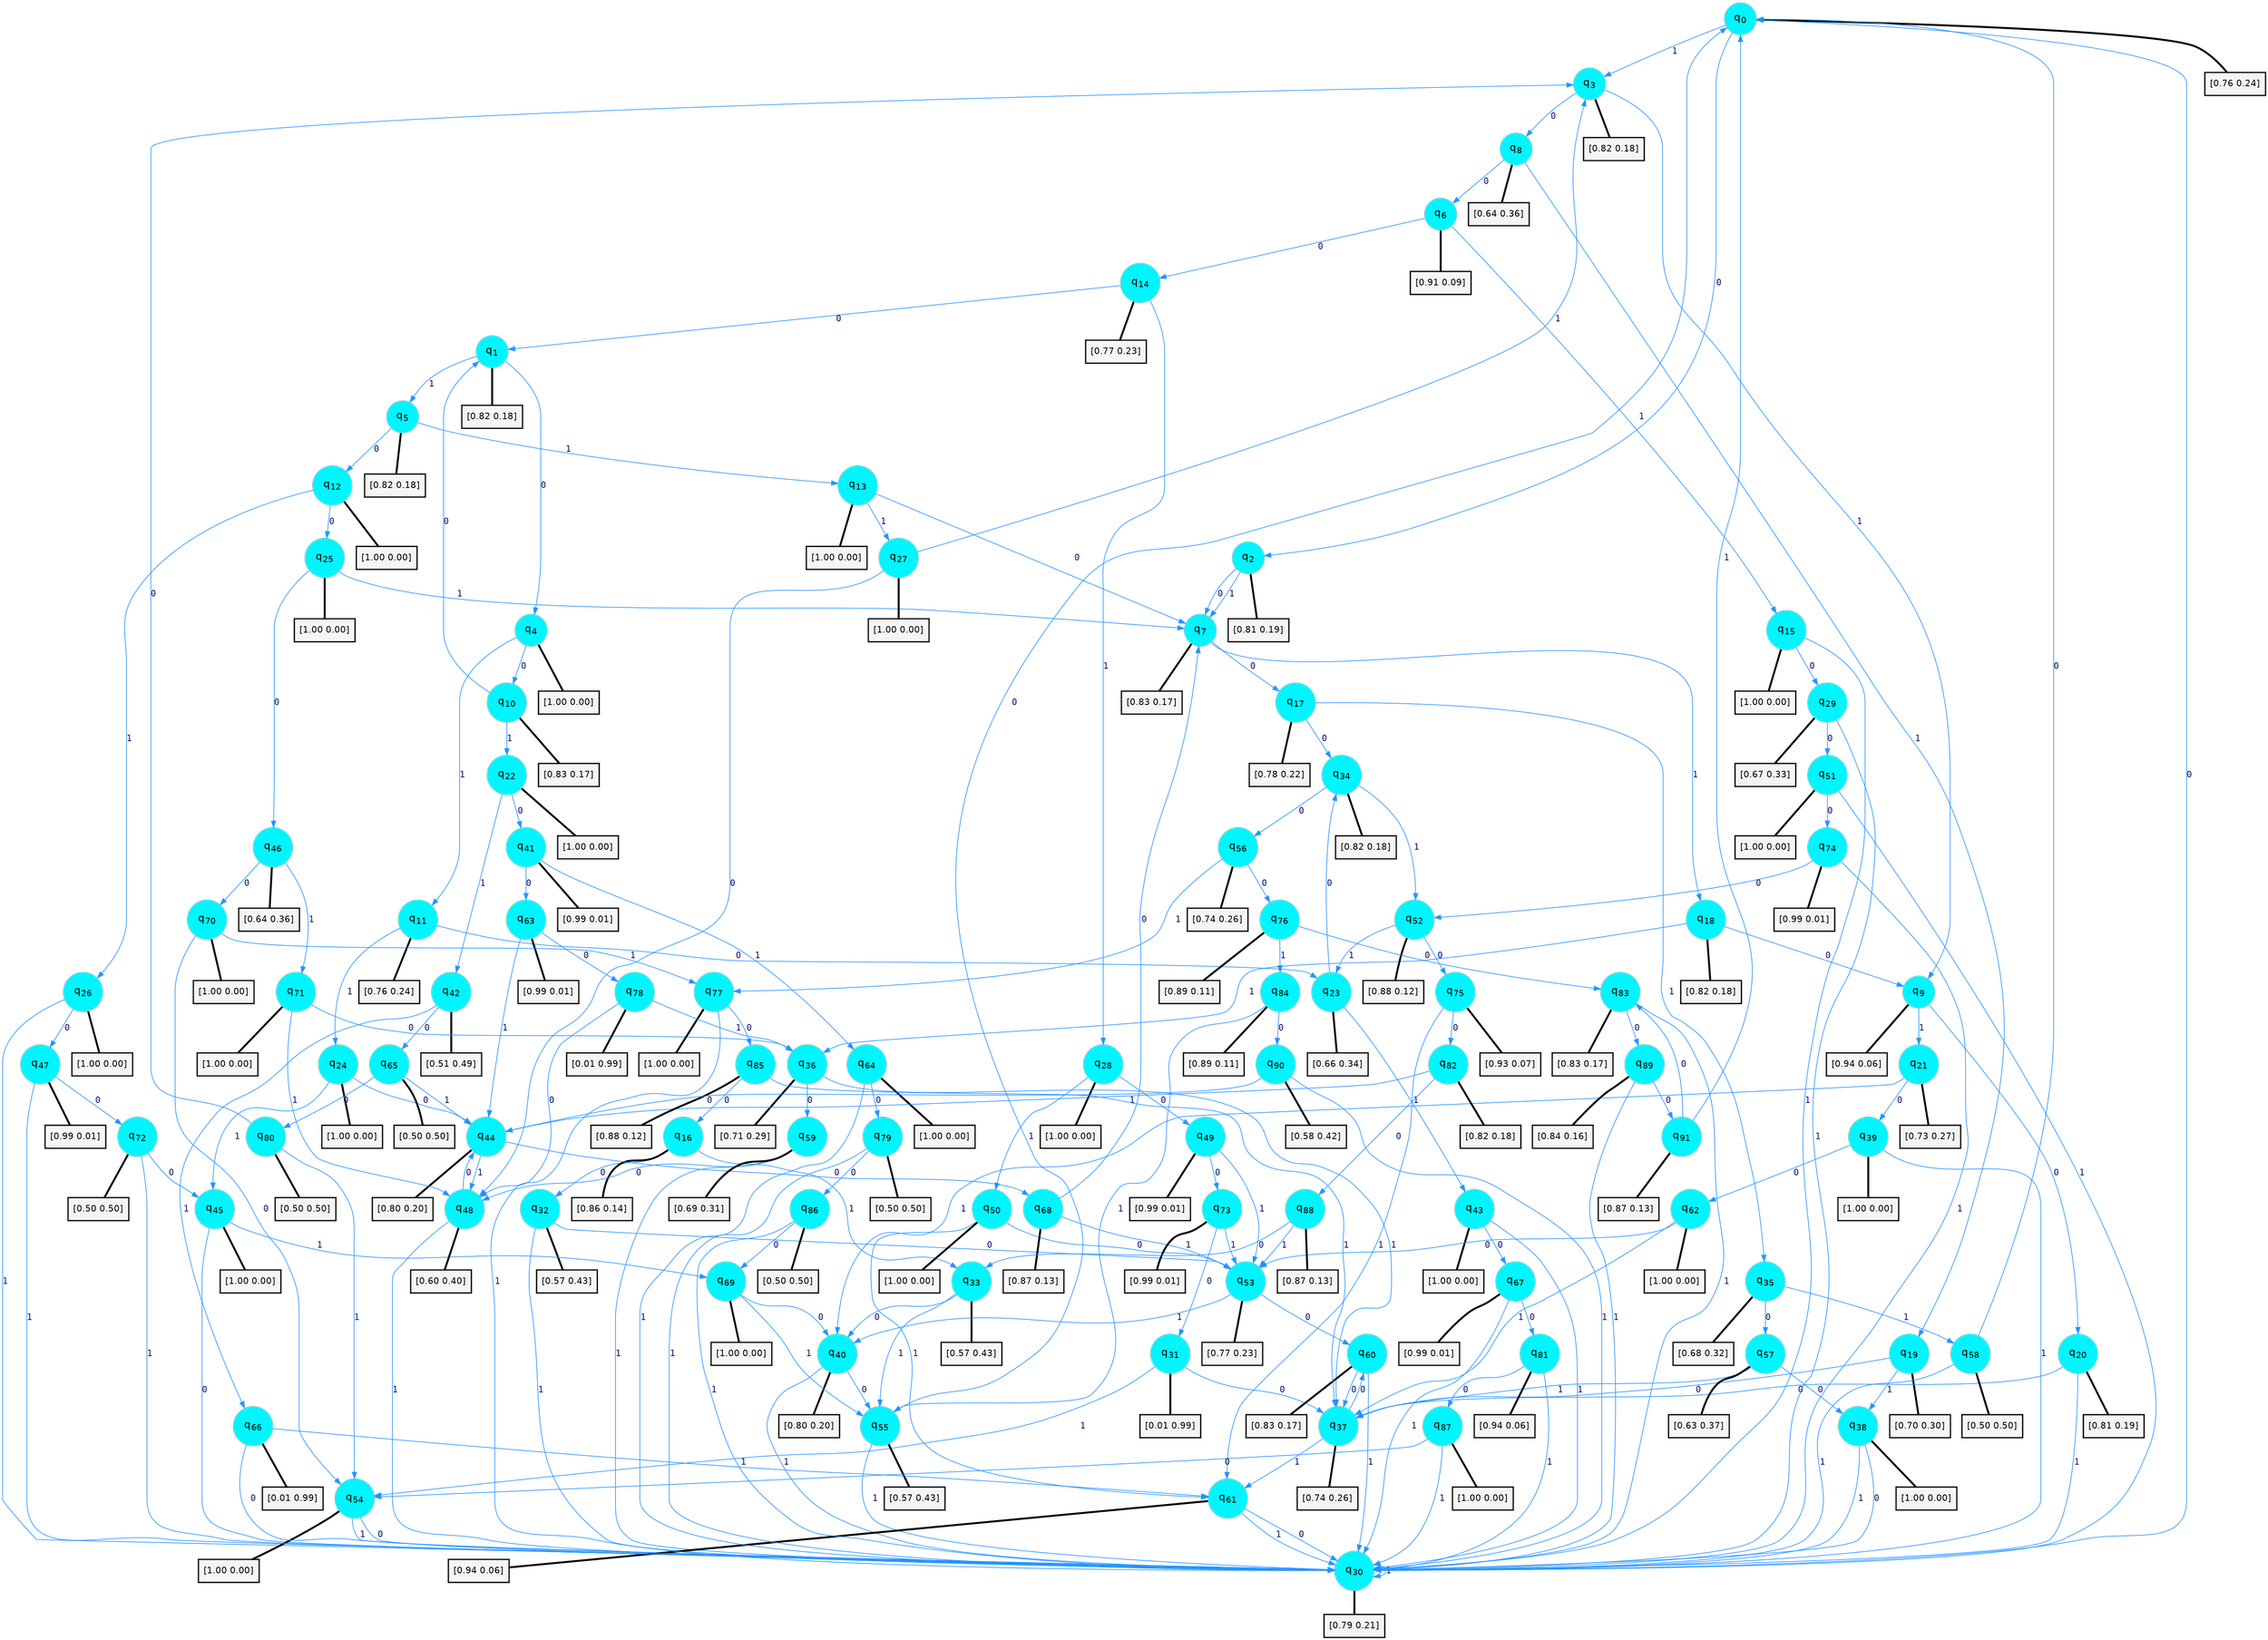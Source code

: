 digraph G {
graph [
bgcolor=transparent, dpi=300, rankdir=TD, size="40,25"];
node [
color=gray, fillcolor=turquoise1, fontcolor=black, fontname=Helvetica, fontsize=16, fontweight=bold, shape=circle, style=filled];
edge [
arrowsize=1, color=dodgerblue1, fontcolor=midnightblue, fontname=courier, fontweight=bold, penwidth=1, style=solid, weight=20];
0[label=<q<SUB>0</SUB>>];
1[label=<q<SUB>1</SUB>>];
2[label=<q<SUB>2</SUB>>];
3[label=<q<SUB>3</SUB>>];
4[label=<q<SUB>4</SUB>>];
5[label=<q<SUB>5</SUB>>];
6[label=<q<SUB>6</SUB>>];
7[label=<q<SUB>7</SUB>>];
8[label=<q<SUB>8</SUB>>];
9[label=<q<SUB>9</SUB>>];
10[label=<q<SUB>10</SUB>>];
11[label=<q<SUB>11</SUB>>];
12[label=<q<SUB>12</SUB>>];
13[label=<q<SUB>13</SUB>>];
14[label=<q<SUB>14</SUB>>];
15[label=<q<SUB>15</SUB>>];
16[label=<q<SUB>16</SUB>>];
17[label=<q<SUB>17</SUB>>];
18[label=<q<SUB>18</SUB>>];
19[label=<q<SUB>19</SUB>>];
20[label=<q<SUB>20</SUB>>];
21[label=<q<SUB>21</SUB>>];
22[label=<q<SUB>22</SUB>>];
23[label=<q<SUB>23</SUB>>];
24[label=<q<SUB>24</SUB>>];
25[label=<q<SUB>25</SUB>>];
26[label=<q<SUB>26</SUB>>];
27[label=<q<SUB>27</SUB>>];
28[label=<q<SUB>28</SUB>>];
29[label=<q<SUB>29</SUB>>];
30[label=<q<SUB>30</SUB>>];
31[label=<q<SUB>31</SUB>>];
32[label=<q<SUB>32</SUB>>];
33[label=<q<SUB>33</SUB>>];
34[label=<q<SUB>34</SUB>>];
35[label=<q<SUB>35</SUB>>];
36[label=<q<SUB>36</SUB>>];
37[label=<q<SUB>37</SUB>>];
38[label=<q<SUB>38</SUB>>];
39[label=<q<SUB>39</SUB>>];
40[label=<q<SUB>40</SUB>>];
41[label=<q<SUB>41</SUB>>];
42[label=<q<SUB>42</SUB>>];
43[label=<q<SUB>43</SUB>>];
44[label=<q<SUB>44</SUB>>];
45[label=<q<SUB>45</SUB>>];
46[label=<q<SUB>46</SUB>>];
47[label=<q<SUB>47</SUB>>];
48[label=<q<SUB>48</SUB>>];
49[label=<q<SUB>49</SUB>>];
50[label=<q<SUB>50</SUB>>];
51[label=<q<SUB>51</SUB>>];
52[label=<q<SUB>52</SUB>>];
53[label=<q<SUB>53</SUB>>];
54[label=<q<SUB>54</SUB>>];
55[label=<q<SUB>55</SUB>>];
56[label=<q<SUB>56</SUB>>];
57[label=<q<SUB>57</SUB>>];
58[label=<q<SUB>58</SUB>>];
59[label=<q<SUB>59</SUB>>];
60[label=<q<SUB>60</SUB>>];
61[label=<q<SUB>61</SUB>>];
62[label=<q<SUB>62</SUB>>];
63[label=<q<SUB>63</SUB>>];
64[label=<q<SUB>64</SUB>>];
65[label=<q<SUB>65</SUB>>];
66[label=<q<SUB>66</SUB>>];
67[label=<q<SUB>67</SUB>>];
68[label=<q<SUB>68</SUB>>];
69[label=<q<SUB>69</SUB>>];
70[label=<q<SUB>70</SUB>>];
71[label=<q<SUB>71</SUB>>];
72[label=<q<SUB>72</SUB>>];
73[label=<q<SUB>73</SUB>>];
74[label=<q<SUB>74</SUB>>];
75[label=<q<SUB>75</SUB>>];
76[label=<q<SUB>76</SUB>>];
77[label=<q<SUB>77</SUB>>];
78[label=<q<SUB>78</SUB>>];
79[label=<q<SUB>79</SUB>>];
80[label=<q<SUB>80</SUB>>];
81[label=<q<SUB>81</SUB>>];
82[label=<q<SUB>82</SUB>>];
83[label=<q<SUB>83</SUB>>];
84[label=<q<SUB>84</SUB>>];
85[label=<q<SUB>85</SUB>>];
86[label=<q<SUB>86</SUB>>];
87[label=<q<SUB>87</SUB>>];
88[label=<q<SUB>88</SUB>>];
89[label=<q<SUB>89</SUB>>];
90[label=<q<SUB>90</SUB>>];
91[label=<q<SUB>91</SUB>>];
92[label="[0.76 0.24]", shape=box,fontcolor=black, fontname=Helvetica, fontsize=14, penwidth=2, fillcolor=whitesmoke,color=black];
93[label="[0.82 0.18]", shape=box,fontcolor=black, fontname=Helvetica, fontsize=14, penwidth=2, fillcolor=whitesmoke,color=black];
94[label="[0.81 0.19]", shape=box,fontcolor=black, fontname=Helvetica, fontsize=14, penwidth=2, fillcolor=whitesmoke,color=black];
95[label="[0.82 0.18]", shape=box,fontcolor=black, fontname=Helvetica, fontsize=14, penwidth=2, fillcolor=whitesmoke,color=black];
96[label="[1.00 0.00]", shape=box,fontcolor=black, fontname=Helvetica, fontsize=14, penwidth=2, fillcolor=whitesmoke,color=black];
97[label="[0.82 0.18]", shape=box,fontcolor=black, fontname=Helvetica, fontsize=14, penwidth=2, fillcolor=whitesmoke,color=black];
98[label="[0.91 0.09]", shape=box,fontcolor=black, fontname=Helvetica, fontsize=14, penwidth=2, fillcolor=whitesmoke,color=black];
99[label="[0.83 0.17]", shape=box,fontcolor=black, fontname=Helvetica, fontsize=14, penwidth=2, fillcolor=whitesmoke,color=black];
100[label="[0.64 0.36]", shape=box,fontcolor=black, fontname=Helvetica, fontsize=14, penwidth=2, fillcolor=whitesmoke,color=black];
101[label="[0.94 0.06]", shape=box,fontcolor=black, fontname=Helvetica, fontsize=14, penwidth=2, fillcolor=whitesmoke,color=black];
102[label="[0.83 0.17]", shape=box,fontcolor=black, fontname=Helvetica, fontsize=14, penwidth=2, fillcolor=whitesmoke,color=black];
103[label="[0.76 0.24]", shape=box,fontcolor=black, fontname=Helvetica, fontsize=14, penwidth=2, fillcolor=whitesmoke,color=black];
104[label="[1.00 0.00]", shape=box,fontcolor=black, fontname=Helvetica, fontsize=14, penwidth=2, fillcolor=whitesmoke,color=black];
105[label="[1.00 0.00]", shape=box,fontcolor=black, fontname=Helvetica, fontsize=14, penwidth=2, fillcolor=whitesmoke,color=black];
106[label="[0.77 0.23]", shape=box,fontcolor=black, fontname=Helvetica, fontsize=14, penwidth=2, fillcolor=whitesmoke,color=black];
107[label="[1.00 0.00]", shape=box,fontcolor=black, fontname=Helvetica, fontsize=14, penwidth=2, fillcolor=whitesmoke,color=black];
108[label="[0.86 0.14]", shape=box,fontcolor=black, fontname=Helvetica, fontsize=14, penwidth=2, fillcolor=whitesmoke,color=black];
109[label="[0.78 0.22]", shape=box,fontcolor=black, fontname=Helvetica, fontsize=14, penwidth=2, fillcolor=whitesmoke,color=black];
110[label="[0.82 0.18]", shape=box,fontcolor=black, fontname=Helvetica, fontsize=14, penwidth=2, fillcolor=whitesmoke,color=black];
111[label="[0.70 0.30]", shape=box,fontcolor=black, fontname=Helvetica, fontsize=14, penwidth=2, fillcolor=whitesmoke,color=black];
112[label="[0.81 0.19]", shape=box,fontcolor=black, fontname=Helvetica, fontsize=14, penwidth=2, fillcolor=whitesmoke,color=black];
113[label="[0.73 0.27]", shape=box,fontcolor=black, fontname=Helvetica, fontsize=14, penwidth=2, fillcolor=whitesmoke,color=black];
114[label="[1.00 0.00]", shape=box,fontcolor=black, fontname=Helvetica, fontsize=14, penwidth=2, fillcolor=whitesmoke,color=black];
115[label="[0.66 0.34]", shape=box,fontcolor=black, fontname=Helvetica, fontsize=14, penwidth=2, fillcolor=whitesmoke,color=black];
116[label="[1.00 0.00]", shape=box,fontcolor=black, fontname=Helvetica, fontsize=14, penwidth=2, fillcolor=whitesmoke,color=black];
117[label="[1.00 0.00]", shape=box,fontcolor=black, fontname=Helvetica, fontsize=14, penwidth=2, fillcolor=whitesmoke,color=black];
118[label="[1.00 0.00]", shape=box,fontcolor=black, fontname=Helvetica, fontsize=14, penwidth=2, fillcolor=whitesmoke,color=black];
119[label="[1.00 0.00]", shape=box,fontcolor=black, fontname=Helvetica, fontsize=14, penwidth=2, fillcolor=whitesmoke,color=black];
120[label="[1.00 0.00]", shape=box,fontcolor=black, fontname=Helvetica, fontsize=14, penwidth=2, fillcolor=whitesmoke,color=black];
121[label="[0.67 0.33]", shape=box,fontcolor=black, fontname=Helvetica, fontsize=14, penwidth=2, fillcolor=whitesmoke,color=black];
122[label="[0.79 0.21]", shape=box,fontcolor=black, fontname=Helvetica, fontsize=14, penwidth=2, fillcolor=whitesmoke,color=black];
123[label="[0.01 0.99]", shape=box,fontcolor=black, fontname=Helvetica, fontsize=14, penwidth=2, fillcolor=whitesmoke,color=black];
124[label="[0.57 0.43]", shape=box,fontcolor=black, fontname=Helvetica, fontsize=14, penwidth=2, fillcolor=whitesmoke,color=black];
125[label="[0.57 0.43]", shape=box,fontcolor=black, fontname=Helvetica, fontsize=14, penwidth=2, fillcolor=whitesmoke,color=black];
126[label="[0.82 0.18]", shape=box,fontcolor=black, fontname=Helvetica, fontsize=14, penwidth=2, fillcolor=whitesmoke,color=black];
127[label="[0.68 0.32]", shape=box,fontcolor=black, fontname=Helvetica, fontsize=14, penwidth=2, fillcolor=whitesmoke,color=black];
128[label="[0.71 0.29]", shape=box,fontcolor=black, fontname=Helvetica, fontsize=14, penwidth=2, fillcolor=whitesmoke,color=black];
129[label="[0.74 0.26]", shape=box,fontcolor=black, fontname=Helvetica, fontsize=14, penwidth=2, fillcolor=whitesmoke,color=black];
130[label="[1.00 0.00]", shape=box,fontcolor=black, fontname=Helvetica, fontsize=14, penwidth=2, fillcolor=whitesmoke,color=black];
131[label="[1.00 0.00]", shape=box,fontcolor=black, fontname=Helvetica, fontsize=14, penwidth=2, fillcolor=whitesmoke,color=black];
132[label="[0.80 0.20]", shape=box,fontcolor=black, fontname=Helvetica, fontsize=14, penwidth=2, fillcolor=whitesmoke,color=black];
133[label="[0.99 0.01]", shape=box,fontcolor=black, fontname=Helvetica, fontsize=14, penwidth=2, fillcolor=whitesmoke,color=black];
134[label="[0.51 0.49]", shape=box,fontcolor=black, fontname=Helvetica, fontsize=14, penwidth=2, fillcolor=whitesmoke,color=black];
135[label="[1.00 0.00]", shape=box,fontcolor=black, fontname=Helvetica, fontsize=14, penwidth=2, fillcolor=whitesmoke,color=black];
136[label="[0.80 0.20]", shape=box,fontcolor=black, fontname=Helvetica, fontsize=14, penwidth=2, fillcolor=whitesmoke,color=black];
137[label="[1.00 0.00]", shape=box,fontcolor=black, fontname=Helvetica, fontsize=14, penwidth=2, fillcolor=whitesmoke,color=black];
138[label="[0.64 0.36]", shape=box,fontcolor=black, fontname=Helvetica, fontsize=14, penwidth=2, fillcolor=whitesmoke,color=black];
139[label="[0.99 0.01]", shape=box,fontcolor=black, fontname=Helvetica, fontsize=14, penwidth=2, fillcolor=whitesmoke,color=black];
140[label="[0.60 0.40]", shape=box,fontcolor=black, fontname=Helvetica, fontsize=14, penwidth=2, fillcolor=whitesmoke,color=black];
141[label="[0.99 0.01]", shape=box,fontcolor=black, fontname=Helvetica, fontsize=14, penwidth=2, fillcolor=whitesmoke,color=black];
142[label="[1.00 0.00]", shape=box,fontcolor=black, fontname=Helvetica, fontsize=14, penwidth=2, fillcolor=whitesmoke,color=black];
143[label="[1.00 0.00]", shape=box,fontcolor=black, fontname=Helvetica, fontsize=14, penwidth=2, fillcolor=whitesmoke,color=black];
144[label="[0.88 0.12]", shape=box,fontcolor=black, fontname=Helvetica, fontsize=14, penwidth=2, fillcolor=whitesmoke,color=black];
145[label="[0.77 0.23]", shape=box,fontcolor=black, fontname=Helvetica, fontsize=14, penwidth=2, fillcolor=whitesmoke,color=black];
146[label="[1.00 0.00]", shape=box,fontcolor=black, fontname=Helvetica, fontsize=14, penwidth=2, fillcolor=whitesmoke,color=black];
147[label="[0.57 0.43]", shape=box,fontcolor=black, fontname=Helvetica, fontsize=14, penwidth=2, fillcolor=whitesmoke,color=black];
148[label="[0.74 0.26]", shape=box,fontcolor=black, fontname=Helvetica, fontsize=14, penwidth=2, fillcolor=whitesmoke,color=black];
149[label="[0.63 0.37]", shape=box,fontcolor=black, fontname=Helvetica, fontsize=14, penwidth=2, fillcolor=whitesmoke,color=black];
150[label="[0.50 0.50]", shape=box,fontcolor=black, fontname=Helvetica, fontsize=14, penwidth=2, fillcolor=whitesmoke,color=black];
151[label="[0.69 0.31]", shape=box,fontcolor=black, fontname=Helvetica, fontsize=14, penwidth=2, fillcolor=whitesmoke,color=black];
152[label="[0.83 0.17]", shape=box,fontcolor=black, fontname=Helvetica, fontsize=14, penwidth=2, fillcolor=whitesmoke,color=black];
153[label="[0.94 0.06]", shape=box,fontcolor=black, fontname=Helvetica, fontsize=14, penwidth=2, fillcolor=whitesmoke,color=black];
154[label="[1.00 0.00]", shape=box,fontcolor=black, fontname=Helvetica, fontsize=14, penwidth=2, fillcolor=whitesmoke,color=black];
155[label="[0.99 0.01]", shape=box,fontcolor=black, fontname=Helvetica, fontsize=14, penwidth=2, fillcolor=whitesmoke,color=black];
156[label="[1.00 0.00]", shape=box,fontcolor=black, fontname=Helvetica, fontsize=14, penwidth=2, fillcolor=whitesmoke,color=black];
157[label="[0.50 0.50]", shape=box,fontcolor=black, fontname=Helvetica, fontsize=14, penwidth=2, fillcolor=whitesmoke,color=black];
158[label="[0.01 0.99]", shape=box,fontcolor=black, fontname=Helvetica, fontsize=14, penwidth=2, fillcolor=whitesmoke,color=black];
159[label="[0.99 0.01]", shape=box,fontcolor=black, fontname=Helvetica, fontsize=14, penwidth=2, fillcolor=whitesmoke,color=black];
160[label="[0.87 0.13]", shape=box,fontcolor=black, fontname=Helvetica, fontsize=14, penwidth=2, fillcolor=whitesmoke,color=black];
161[label="[1.00 0.00]", shape=box,fontcolor=black, fontname=Helvetica, fontsize=14, penwidth=2, fillcolor=whitesmoke,color=black];
162[label="[1.00 0.00]", shape=box,fontcolor=black, fontname=Helvetica, fontsize=14, penwidth=2, fillcolor=whitesmoke,color=black];
163[label="[1.00 0.00]", shape=box,fontcolor=black, fontname=Helvetica, fontsize=14, penwidth=2, fillcolor=whitesmoke,color=black];
164[label="[0.50 0.50]", shape=box,fontcolor=black, fontname=Helvetica, fontsize=14, penwidth=2, fillcolor=whitesmoke,color=black];
165[label="[0.99 0.01]", shape=box,fontcolor=black, fontname=Helvetica, fontsize=14, penwidth=2, fillcolor=whitesmoke,color=black];
166[label="[0.99 0.01]", shape=box,fontcolor=black, fontname=Helvetica, fontsize=14, penwidth=2, fillcolor=whitesmoke,color=black];
167[label="[0.93 0.07]", shape=box,fontcolor=black, fontname=Helvetica, fontsize=14, penwidth=2, fillcolor=whitesmoke,color=black];
168[label="[0.89 0.11]", shape=box,fontcolor=black, fontname=Helvetica, fontsize=14, penwidth=2, fillcolor=whitesmoke,color=black];
169[label="[1.00 0.00]", shape=box,fontcolor=black, fontname=Helvetica, fontsize=14, penwidth=2, fillcolor=whitesmoke,color=black];
170[label="[0.01 0.99]", shape=box,fontcolor=black, fontname=Helvetica, fontsize=14, penwidth=2, fillcolor=whitesmoke,color=black];
171[label="[0.50 0.50]", shape=box,fontcolor=black, fontname=Helvetica, fontsize=14, penwidth=2, fillcolor=whitesmoke,color=black];
172[label="[0.50 0.50]", shape=box,fontcolor=black, fontname=Helvetica, fontsize=14, penwidth=2, fillcolor=whitesmoke,color=black];
173[label="[0.94 0.06]", shape=box,fontcolor=black, fontname=Helvetica, fontsize=14, penwidth=2, fillcolor=whitesmoke,color=black];
174[label="[0.82 0.18]", shape=box,fontcolor=black, fontname=Helvetica, fontsize=14, penwidth=2, fillcolor=whitesmoke,color=black];
175[label="[0.83 0.17]", shape=box,fontcolor=black, fontname=Helvetica, fontsize=14, penwidth=2, fillcolor=whitesmoke,color=black];
176[label="[0.89 0.11]", shape=box,fontcolor=black, fontname=Helvetica, fontsize=14, penwidth=2, fillcolor=whitesmoke,color=black];
177[label="[0.88 0.12]", shape=box,fontcolor=black, fontname=Helvetica, fontsize=14, penwidth=2, fillcolor=whitesmoke,color=black];
178[label="[0.50 0.50]", shape=box,fontcolor=black, fontname=Helvetica, fontsize=14, penwidth=2, fillcolor=whitesmoke,color=black];
179[label="[1.00 0.00]", shape=box,fontcolor=black, fontname=Helvetica, fontsize=14, penwidth=2, fillcolor=whitesmoke,color=black];
180[label="[0.87 0.13]", shape=box,fontcolor=black, fontname=Helvetica, fontsize=14, penwidth=2, fillcolor=whitesmoke,color=black];
181[label="[0.84 0.16]", shape=box,fontcolor=black, fontname=Helvetica, fontsize=14, penwidth=2, fillcolor=whitesmoke,color=black];
182[label="[0.58 0.42]", shape=box,fontcolor=black, fontname=Helvetica, fontsize=14, penwidth=2, fillcolor=whitesmoke,color=black];
183[label="[0.87 0.13]", shape=box,fontcolor=black, fontname=Helvetica, fontsize=14, penwidth=2, fillcolor=whitesmoke,color=black];
0->2 [label=0];
0->3 [label=1];
0->92 [arrowhead=none, penwidth=3,color=black];
1->4 [label=0];
1->5 [label=1];
1->93 [arrowhead=none, penwidth=3,color=black];
2->7 [label=0];
2->7 [label=1];
2->94 [arrowhead=none, penwidth=3,color=black];
3->8 [label=0];
3->9 [label=1];
3->95 [arrowhead=none, penwidth=3,color=black];
4->10 [label=0];
4->11 [label=1];
4->96 [arrowhead=none, penwidth=3,color=black];
5->12 [label=0];
5->13 [label=1];
5->97 [arrowhead=none, penwidth=3,color=black];
6->14 [label=0];
6->15 [label=1];
6->98 [arrowhead=none, penwidth=3,color=black];
7->17 [label=0];
7->18 [label=1];
7->99 [arrowhead=none, penwidth=3,color=black];
8->6 [label=0];
8->19 [label=1];
8->100 [arrowhead=none, penwidth=3,color=black];
9->20 [label=0];
9->21 [label=1];
9->101 [arrowhead=none, penwidth=3,color=black];
10->1 [label=0];
10->22 [label=1];
10->102 [arrowhead=none, penwidth=3,color=black];
11->23 [label=0];
11->24 [label=1];
11->103 [arrowhead=none, penwidth=3,color=black];
12->25 [label=0];
12->26 [label=1];
12->104 [arrowhead=none, penwidth=3,color=black];
13->7 [label=0];
13->27 [label=1];
13->105 [arrowhead=none, penwidth=3,color=black];
14->1 [label=0];
14->28 [label=1];
14->106 [arrowhead=none, penwidth=3,color=black];
15->29 [label=0];
15->30 [label=1];
15->107 [arrowhead=none, penwidth=3,color=black];
16->32 [label=0];
16->33 [label=1];
16->108 [arrowhead=none, penwidth=3,color=black];
17->34 [label=0];
17->35 [label=1];
17->109 [arrowhead=none, penwidth=3,color=black];
18->9 [label=0];
18->36 [label=1];
18->110 [arrowhead=none, penwidth=3,color=black];
19->37 [label=0];
19->38 [label=1];
19->111 [arrowhead=none, penwidth=3,color=black];
20->37 [label=0];
20->30 [label=1];
20->112 [arrowhead=none, penwidth=3,color=black];
21->39 [label=0];
21->40 [label=1];
21->113 [arrowhead=none, penwidth=3,color=black];
22->41 [label=0];
22->42 [label=1];
22->114 [arrowhead=none, penwidth=3,color=black];
23->34 [label=0];
23->43 [label=1];
23->115 [arrowhead=none, penwidth=3,color=black];
24->44 [label=0];
24->45 [label=1];
24->116 [arrowhead=none, penwidth=3,color=black];
25->46 [label=0];
25->7 [label=1];
25->117 [arrowhead=none, penwidth=3,color=black];
26->47 [label=0];
26->30 [label=1];
26->118 [arrowhead=none, penwidth=3,color=black];
27->48 [label=0];
27->3 [label=1];
27->119 [arrowhead=none, penwidth=3,color=black];
28->49 [label=0];
28->50 [label=1];
28->120 [arrowhead=none, penwidth=3,color=black];
29->51 [label=0];
29->30 [label=1];
29->121 [arrowhead=none, penwidth=3,color=black];
30->0 [label=0];
30->30 [label=1];
30->122 [arrowhead=none, penwidth=3,color=black];
31->37 [label=0];
31->54 [label=1];
31->123 [arrowhead=none, penwidth=3,color=black];
32->53 [label=0];
32->30 [label=1];
32->124 [arrowhead=none, penwidth=3,color=black];
33->40 [label=0];
33->55 [label=1];
33->125 [arrowhead=none, penwidth=3,color=black];
34->56 [label=0];
34->52 [label=1];
34->126 [arrowhead=none, penwidth=3,color=black];
35->57 [label=0];
35->58 [label=1];
35->127 [arrowhead=none, penwidth=3,color=black];
36->59 [label=0];
36->37 [label=1];
36->128 [arrowhead=none, penwidth=3,color=black];
37->60 [label=0];
37->61 [label=1];
37->129 [arrowhead=none, penwidth=3,color=black];
38->30 [label=0];
38->30 [label=1];
38->130 [arrowhead=none, penwidth=3,color=black];
39->62 [label=0];
39->30 [label=1];
39->131 [arrowhead=none, penwidth=3,color=black];
40->55 [label=0];
40->30 [label=1];
40->132 [arrowhead=none, penwidth=3,color=black];
41->63 [label=0];
41->64 [label=1];
41->133 [arrowhead=none, penwidth=3,color=black];
42->65 [label=0];
42->66 [label=1];
42->134 [arrowhead=none, penwidth=3,color=black];
43->67 [label=0];
43->30 [label=1];
43->135 [arrowhead=none, penwidth=3,color=black];
44->68 [label=0];
44->48 [label=1];
44->136 [arrowhead=none, penwidth=3,color=black];
45->30 [label=0];
45->69 [label=1];
45->137 [arrowhead=none, penwidth=3,color=black];
46->70 [label=0];
46->71 [label=1];
46->138 [arrowhead=none, penwidth=3,color=black];
47->72 [label=0];
47->30 [label=1];
47->139 [arrowhead=none, penwidth=3,color=black];
48->44 [label=0];
48->30 [label=1];
48->140 [arrowhead=none, penwidth=3,color=black];
49->73 [label=0];
49->53 [label=1];
49->141 [arrowhead=none, penwidth=3,color=black];
50->53 [label=0];
50->61 [label=1];
50->142 [arrowhead=none, penwidth=3,color=black];
51->74 [label=0];
51->30 [label=1];
51->143 [arrowhead=none, penwidth=3,color=black];
52->75 [label=0];
52->23 [label=1];
52->144 [arrowhead=none, penwidth=3,color=black];
53->60 [label=0];
53->40 [label=1];
53->145 [arrowhead=none, penwidth=3,color=black];
54->30 [label=0];
54->30 [label=1];
54->146 [arrowhead=none, penwidth=3,color=black];
55->0 [label=0];
55->30 [label=1];
55->147 [arrowhead=none, penwidth=3,color=black];
56->76 [label=0];
56->77 [label=1];
56->148 [arrowhead=none, penwidth=3,color=black];
57->38 [label=0];
57->37 [label=1];
57->149 [arrowhead=none, penwidth=3,color=black];
58->0 [label=0];
58->30 [label=1];
58->150 [arrowhead=none, penwidth=3,color=black];
59->48 [label=0];
59->30 [label=1];
59->151 [arrowhead=none, penwidth=3,color=black];
60->37 [label=0];
60->30 [label=1];
60->152 [arrowhead=none, penwidth=3,color=black];
61->30 [label=0];
61->30 [label=1];
61->153 [arrowhead=none, penwidth=3,color=black];
62->53 [label=0];
62->37 [label=1];
62->154 [arrowhead=none, penwidth=3,color=black];
63->78 [label=0];
63->44 [label=1];
63->155 [arrowhead=none, penwidth=3,color=black];
64->79 [label=0];
64->30 [label=1];
64->156 [arrowhead=none, penwidth=3,color=black];
65->80 [label=0];
65->44 [label=1];
65->157 [arrowhead=none, penwidth=3,color=black];
66->30 [label=0];
66->61 [label=1];
66->158 [arrowhead=none, penwidth=3,color=black];
67->81 [label=0];
67->30 [label=1];
67->159 [arrowhead=none, penwidth=3,color=black];
68->7 [label=0];
68->53 [label=1];
68->160 [arrowhead=none, penwidth=3,color=black];
69->40 [label=0];
69->55 [label=1];
69->161 [arrowhead=none, penwidth=3,color=black];
70->54 [label=0];
70->77 [label=1];
70->162 [arrowhead=none, penwidth=3,color=black];
71->36 [label=0];
71->48 [label=1];
71->163 [arrowhead=none, penwidth=3,color=black];
72->45 [label=0];
72->30 [label=1];
72->164 [arrowhead=none, penwidth=3,color=black];
73->31 [label=0];
73->53 [label=1];
73->165 [arrowhead=none, penwidth=3,color=black];
74->52 [label=0];
74->30 [label=1];
74->166 [arrowhead=none, penwidth=3,color=black];
75->82 [label=0];
75->61 [label=1];
75->167 [arrowhead=none, penwidth=3,color=black];
76->83 [label=0];
76->84 [label=1];
76->168 [arrowhead=none, penwidth=3,color=black];
77->85 [label=0];
77->30 [label=1];
77->169 [arrowhead=none, penwidth=3,color=black];
78->48 [label=0];
78->36 [label=1];
78->170 [arrowhead=none, penwidth=3,color=black];
79->86 [label=0];
79->30 [label=1];
79->171 [arrowhead=none, penwidth=3,color=black];
80->3 [label=0];
80->54 [label=1];
80->172 [arrowhead=none, penwidth=3,color=black];
81->87 [label=0];
81->30 [label=1];
81->173 [arrowhead=none, penwidth=3,color=black];
82->88 [label=0];
82->44 [label=1];
82->174 [arrowhead=none, penwidth=3,color=black];
83->89 [label=0];
83->30 [label=1];
83->175 [arrowhead=none, penwidth=3,color=black];
84->90 [label=0];
84->55 [label=1];
84->176 [arrowhead=none, penwidth=3,color=black];
85->16 [label=0];
85->37 [label=1];
85->177 [arrowhead=none, penwidth=3,color=black];
86->69 [label=0];
86->30 [label=1];
86->178 [arrowhead=none, penwidth=3,color=black];
87->54 [label=0];
87->30 [label=1];
87->179 [arrowhead=none, penwidth=3,color=black];
88->33 [label=0];
88->53 [label=1];
88->180 [arrowhead=none, penwidth=3,color=black];
89->91 [label=0];
89->30 [label=1];
89->181 [arrowhead=none, penwidth=3,color=black];
90->44 [label=0];
90->30 [label=1];
90->182 [arrowhead=none, penwidth=3,color=black];
91->83 [label=0];
91->0 [label=1];
91->183 [arrowhead=none, penwidth=3,color=black];
}
